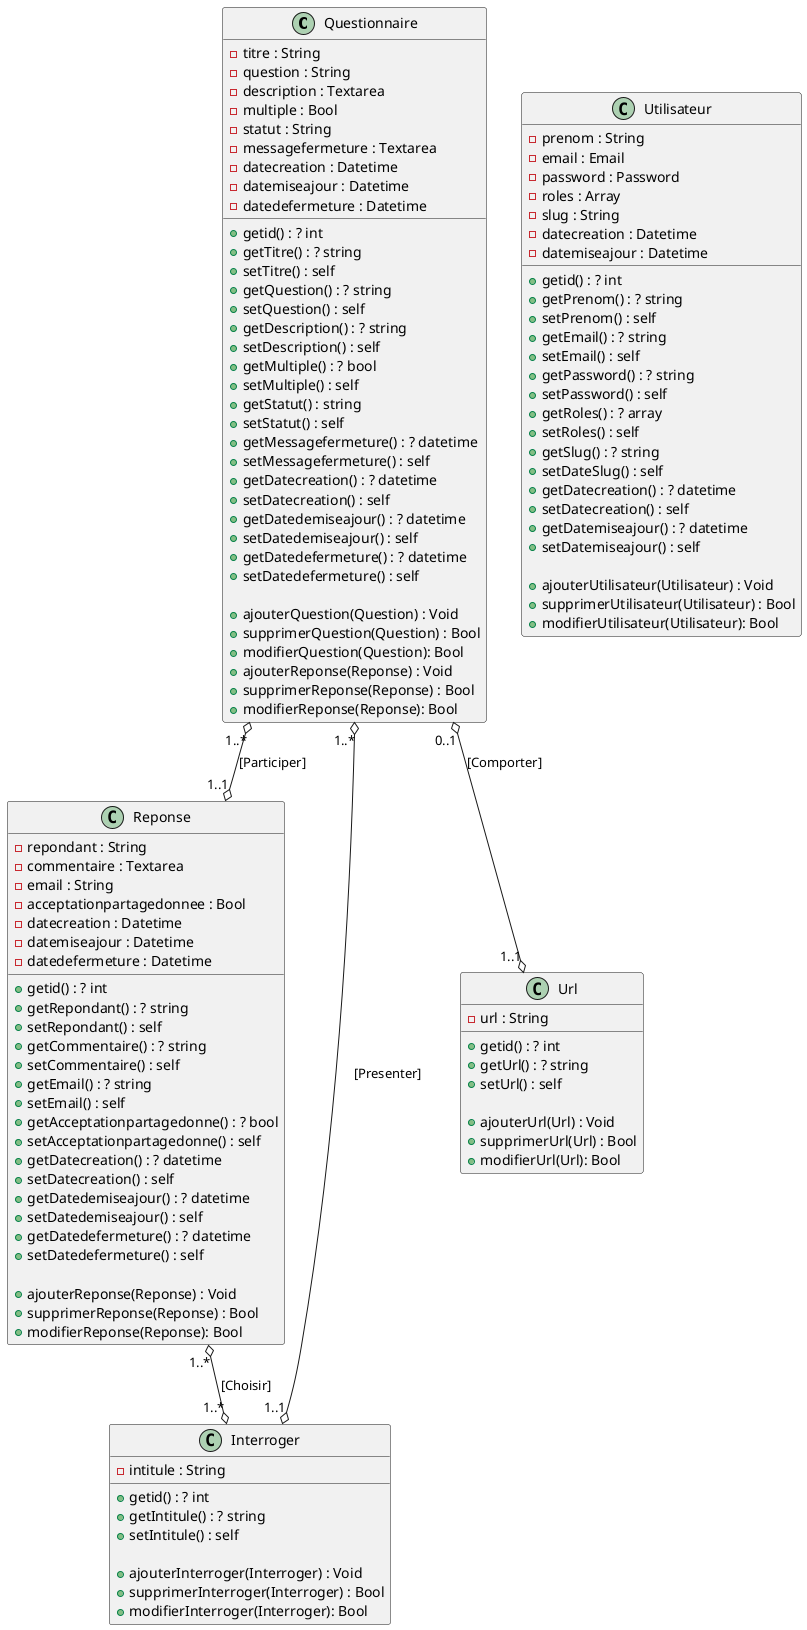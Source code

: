 @startuml

class Questionnaire{
    -titre : String
    -question : String
    -description : Textarea
    -multiple : Bool
    -statut : String
    -messagefermeture : Textarea
    -datecreation : Datetime
    -datemiseajour : Datetime
    -datedefermeture : Datetime

    +getid() : ? int
    +getTitre() : ? string
    +setTitre() : self
    +getQuestion() : ? string
    +setQuestion() : self
    +getDescription() : ? string
    +setDescription() : self
    +getMultiple() : ? bool
    +setMultiple() : self
    +getStatut() : string
    +setStatut() : self
    +getMessagefermeture() : ? datetime
    +setMessagefermeture() : self
    +getDatecreation() : ? datetime
    +setDatecreation() : self
    +getDatedemiseajour() : ? datetime
    +setDatedemiseajour() : self
    +getDatedefermeture() : ? datetime
    +setDatedefermeture() : self

    +ajouterQuestion(Question) : Void
    +supprimerQuestion(Question) : Bool
    +modifierQuestion(Question): Bool
    +ajouterReponse(Reponse) : Void
    +supprimerReponse(Reponse) : Bool
    +modifierReponse(Reponse): Bool
}

class Reponse{
    -repondant : String
    -commentaire : Textarea
    -email : String
    -acceptationpartagedonnee : Bool
    -datecreation : Datetime
    -datemiseajour : Datetime
    -datedefermeture : Datetime    

    +getid() : ? int
    +getRepondant() : ? string
    +setRepondant() : self
    +getCommentaire() : ? string
    +setCommentaire() : self
    +getEmail() : ? string
    +setEmail() : self
    +getAcceptationpartagedonne() : ? bool
    +setAcceptationpartagedonne() : self
    +getDatecreation() : ? datetime
    +setDatecreation() : self
    +getDatedemiseajour() : ? datetime
    +setDatedemiseajour() : self
    +getDatedefermeture() : ? datetime
    +setDatedefermeture() : self

    +ajouterReponse(Reponse) : Void
    +supprimerReponse(Reponse) : Bool
    +modifierReponse(Reponse): Bool    
}

class Interroger{
    -intitule : String

    +getid() : ? int
    +getIntitule() : ? string
    +setIntitule() : self

    +ajouterInterroger(Interroger) : Void
    +supprimerInterroger(Interroger) : Bool
    +modifierInterroger(Interroger): Bool
}

class Url{
    -url : String

    +getid() : ? int
    +getUrl() : ? string
    +setUrl() : self

    +ajouterUrl(Url) : Void
    +supprimerUrl(Url) : Bool
    +modifierUrl(Url): Bool
}

class Utilisateur{
    -prenom : String
    -email : Email
    -password : Password
    -roles : Array
    -slug : String
    -datecreation : Datetime
    -datemiseajour : Datetime

    +getid() : ? int
    +getPrenom() : ? string
    +setPrenom() : self
    +getEmail() : ? string
    +setEmail() : self
    +getPassword() : ? string
    +setPassword() : self
    +getRoles() : ? array
    +setRoles() : self
    +getSlug() : ? string
    +setDateSlug() : self
    +getDatecreation() : ? datetime 
    +setDatecreation() : self
    +getDatemiseajour() : ? datetime
    +setDatemiseajour() : self

    +ajouterUtilisateur(Utilisateur) : Void
    +supprimerUtilisateur(Utilisateur) : Bool
    +modifierUtilisateur(Utilisateur): Bool
}

Questionnaire  "1..*" o-down-o "1..1"Reponse: [Participer]
Questionnaire  "1..*" o-down-o "1..1"Interroger: [Presenter]
Reponse  "1..*" o-down-o "1..*"Interroger: [Choisir]
Questionnaire  "0..1" o-down-o "1..1"Url: [Comporter]

@enduml